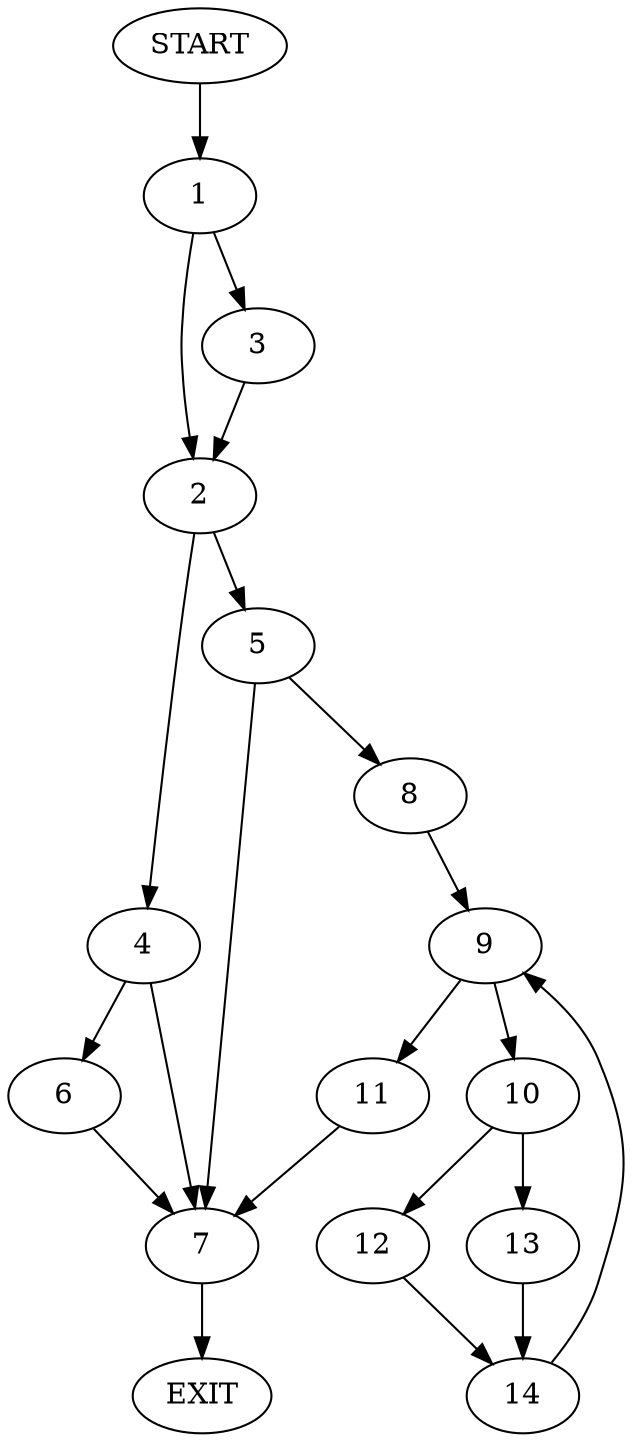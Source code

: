 digraph {
0 [label="START"]
15 [label="EXIT"]
0 -> 1
1 -> 2
1 -> 3
2 -> 4
2 -> 5
3 -> 2
4 -> 6
4 -> 7
5 -> 7
5 -> 8
6 -> 7
7 -> 15
8 -> 9
9 -> 10
9 -> 11
10 -> 12
10 -> 13
11 -> 7
12 -> 14
13 -> 14
14 -> 9
}

